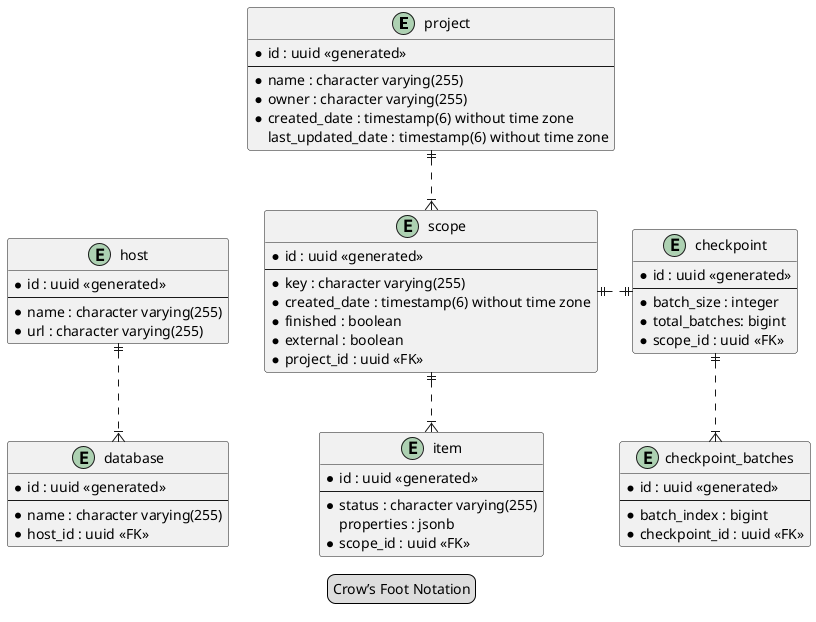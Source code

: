 @startuml
legend Crow’s Foot Notation

entity project {
    * id : uuid <<generated>>
    --
    * name : character varying(255)
    * owner : character varying(255)
    * created_date : timestamp(6) without time zone
    last_updated_date : timestamp(6) without time zone
}

entity scope {
    * id : uuid <<generated>>
    --
    * key : character varying(255)
    * created_date : timestamp(6) without time zone
    * finished : boolean
    * external : boolean
    * project_id : uuid <<FK>>
}

entity item {
    * id : uuid <<generated>>
    --
    * status : character varying(255)
    properties : jsonb
    * scope_id : uuid <<FK>>
}

entity checkpoint {
    * id : uuid <<generated>>
    --
    * batch_size : integer
    * total_batches: bigint
    * scope_id : uuid <<FK>>
}

entity checkpoint_batches {
    * id : uuid <<generated>>
    --
    * batch_index : bigint
    * checkpoint_id : uuid <<FK>>
}

entity host {
    * id : uuid <<generated>>
    --
    * name : character varying(255)
    * url : character varying(255)
}

entity database {
    * id : uuid <<generated>>
    --
    * name : character varying(255)
    * host_id : uuid <<FK>>
}

project ||..|{ scope
scope ||..|{ item

scope ||.|| checkpoint

checkpoint ||..|{ checkpoint_batches

host ||..|{ database

host -[hidden]> scope

@enduml